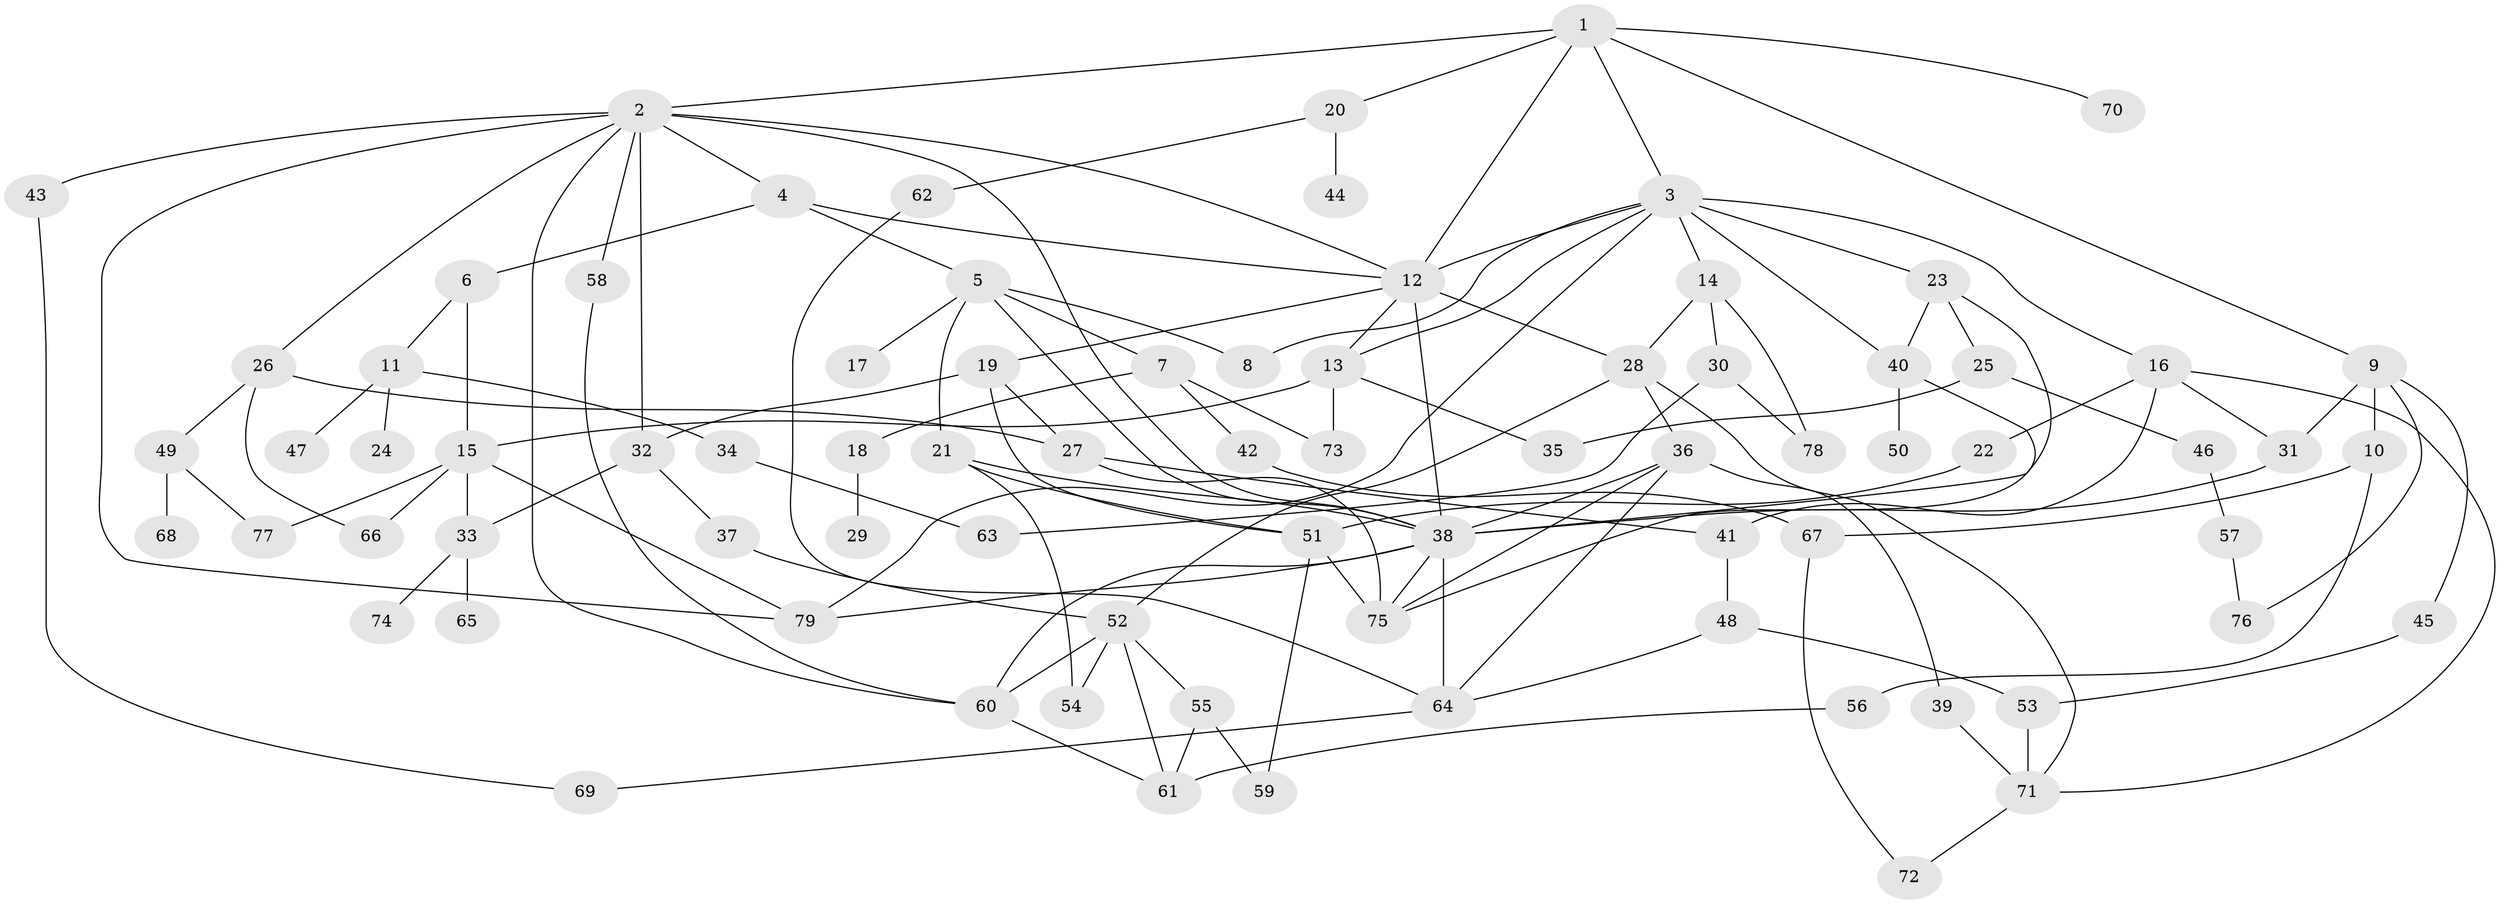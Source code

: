 // original degree distribution, {7: 0.015384615384615385, 10: 0.007692307692307693, 4: 0.16153846153846155, 5: 0.09230769230769231, 6: 0.05384615384615385, 2: 0.34615384615384615, 1: 0.17692307692307693, 3: 0.14615384615384616}
// Generated by graph-tools (version 1.1) at 2025/48/03/04/25 22:48:37]
// undirected, 79 vertices, 132 edges
graph export_dot {
  node [color=gray90,style=filled];
  1;
  2;
  3;
  4;
  5;
  6;
  7;
  8;
  9;
  10;
  11;
  12;
  13;
  14;
  15;
  16;
  17;
  18;
  19;
  20;
  21;
  22;
  23;
  24;
  25;
  26;
  27;
  28;
  29;
  30;
  31;
  32;
  33;
  34;
  35;
  36;
  37;
  38;
  39;
  40;
  41;
  42;
  43;
  44;
  45;
  46;
  47;
  48;
  49;
  50;
  51;
  52;
  53;
  54;
  55;
  56;
  57;
  58;
  59;
  60;
  61;
  62;
  63;
  64;
  65;
  66;
  67;
  68;
  69;
  70;
  71;
  72;
  73;
  74;
  75;
  76;
  77;
  78;
  79;
  1 -- 2 [weight=1.0];
  1 -- 3 [weight=1.0];
  1 -- 9 [weight=1.0];
  1 -- 12 [weight=1.0];
  1 -- 20 [weight=1.0];
  1 -- 70 [weight=1.0];
  2 -- 4 [weight=1.0];
  2 -- 12 [weight=1.0];
  2 -- 26 [weight=1.0];
  2 -- 32 [weight=1.0];
  2 -- 38 [weight=1.0];
  2 -- 43 [weight=1.0];
  2 -- 58 [weight=1.0];
  2 -- 60 [weight=1.0];
  2 -- 79 [weight=1.0];
  3 -- 8 [weight=1.0];
  3 -- 12 [weight=1.0];
  3 -- 13 [weight=1.0];
  3 -- 14 [weight=1.0];
  3 -- 16 [weight=2.0];
  3 -- 23 [weight=1.0];
  3 -- 40 [weight=1.0];
  3 -- 79 [weight=1.0];
  4 -- 5 [weight=1.0];
  4 -- 6 [weight=1.0];
  4 -- 12 [weight=1.0];
  5 -- 7 [weight=1.0];
  5 -- 8 [weight=1.0];
  5 -- 17 [weight=1.0];
  5 -- 21 [weight=1.0];
  5 -- 38 [weight=1.0];
  6 -- 11 [weight=1.0];
  6 -- 15 [weight=1.0];
  7 -- 18 [weight=1.0];
  7 -- 42 [weight=1.0];
  7 -- 73 [weight=1.0];
  9 -- 10 [weight=1.0];
  9 -- 31 [weight=1.0];
  9 -- 45 [weight=1.0];
  9 -- 76 [weight=1.0];
  10 -- 56 [weight=1.0];
  10 -- 67 [weight=1.0];
  11 -- 24 [weight=1.0];
  11 -- 34 [weight=1.0];
  11 -- 47 [weight=1.0];
  12 -- 13 [weight=1.0];
  12 -- 19 [weight=1.0];
  12 -- 28 [weight=1.0];
  12 -- 38 [weight=4.0];
  13 -- 15 [weight=1.0];
  13 -- 35 [weight=1.0];
  13 -- 73 [weight=1.0];
  14 -- 28 [weight=1.0];
  14 -- 30 [weight=1.0];
  14 -- 78 [weight=1.0];
  15 -- 33 [weight=1.0];
  15 -- 66 [weight=1.0];
  15 -- 77 [weight=1.0];
  15 -- 79 [weight=1.0];
  16 -- 22 [weight=1.0];
  16 -- 31 [weight=1.0];
  16 -- 41 [weight=1.0];
  16 -- 71 [weight=1.0];
  18 -- 29 [weight=1.0];
  19 -- 27 [weight=1.0];
  19 -- 32 [weight=1.0];
  19 -- 51 [weight=1.0];
  20 -- 44 [weight=1.0];
  20 -- 62 [weight=1.0];
  21 -- 38 [weight=1.0];
  21 -- 51 [weight=1.0];
  21 -- 54 [weight=1.0];
  22 -- 51 [weight=1.0];
  23 -- 25 [weight=1.0];
  23 -- 38 [weight=2.0];
  23 -- 40 [weight=1.0];
  25 -- 35 [weight=1.0];
  25 -- 46 [weight=1.0];
  26 -- 27 [weight=1.0];
  26 -- 49 [weight=1.0];
  26 -- 66 [weight=1.0];
  27 -- 41 [weight=1.0];
  27 -- 75 [weight=1.0];
  28 -- 36 [weight=1.0];
  28 -- 52 [weight=1.0];
  28 -- 71 [weight=1.0];
  30 -- 63 [weight=1.0];
  30 -- 78 [weight=1.0];
  31 -- 38 [weight=1.0];
  32 -- 33 [weight=1.0];
  32 -- 37 [weight=1.0];
  33 -- 65 [weight=1.0];
  33 -- 74 [weight=1.0];
  34 -- 63 [weight=1.0];
  36 -- 38 [weight=1.0];
  36 -- 39 [weight=1.0];
  36 -- 64 [weight=1.0];
  36 -- 75 [weight=1.0];
  37 -- 52 [weight=2.0];
  38 -- 60 [weight=1.0];
  38 -- 64 [weight=1.0];
  38 -- 75 [weight=1.0];
  38 -- 79 [weight=1.0];
  39 -- 71 [weight=1.0];
  40 -- 50 [weight=1.0];
  40 -- 75 [weight=1.0];
  41 -- 48 [weight=1.0];
  42 -- 67 [weight=1.0];
  43 -- 69 [weight=1.0];
  45 -- 53 [weight=2.0];
  46 -- 57 [weight=1.0];
  48 -- 53 [weight=1.0];
  48 -- 64 [weight=1.0];
  49 -- 68 [weight=1.0];
  49 -- 77 [weight=1.0];
  51 -- 59 [weight=1.0];
  51 -- 75 [weight=1.0];
  52 -- 54 [weight=1.0];
  52 -- 55 [weight=2.0];
  52 -- 60 [weight=2.0];
  52 -- 61 [weight=1.0];
  53 -- 71 [weight=1.0];
  55 -- 59 [weight=1.0];
  55 -- 61 [weight=1.0];
  56 -- 61 [weight=1.0];
  57 -- 76 [weight=1.0];
  58 -- 60 [weight=1.0];
  60 -- 61 [weight=1.0];
  62 -- 64 [weight=1.0];
  64 -- 69 [weight=1.0];
  67 -- 72 [weight=1.0];
  71 -- 72 [weight=1.0];
}
